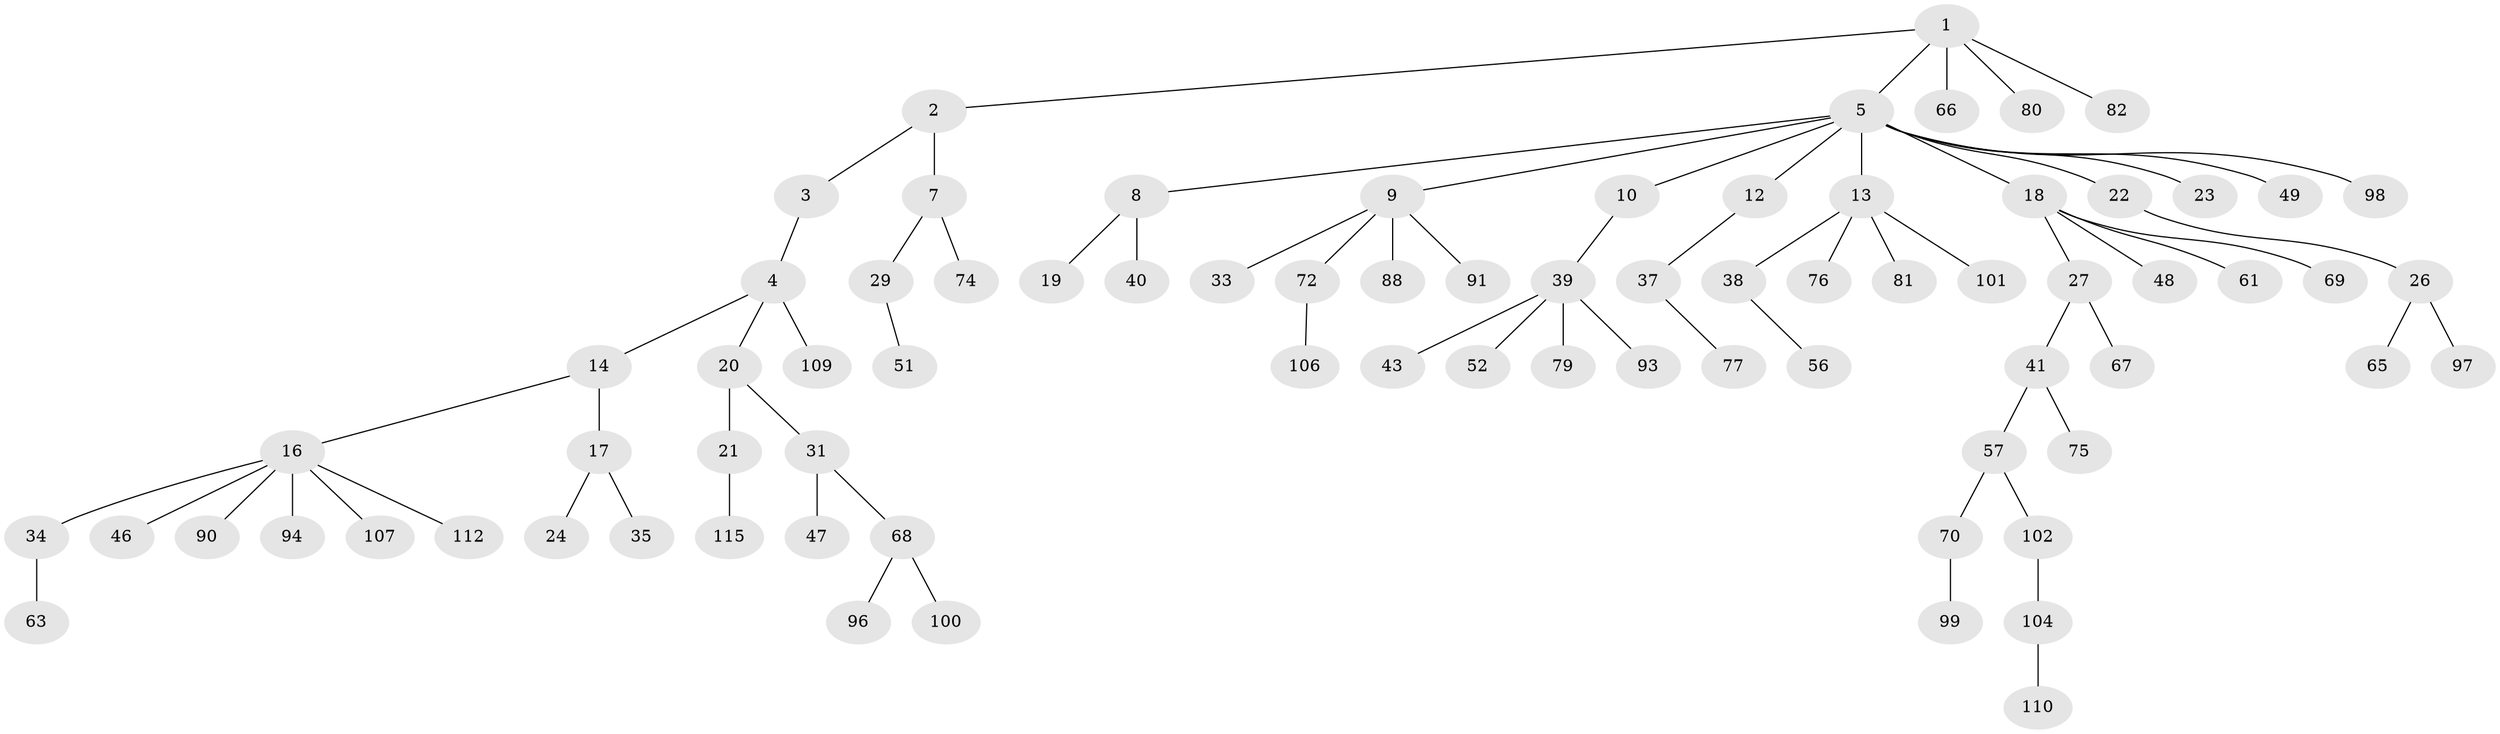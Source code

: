 // Generated by graph-tools (version 1.1) at 2025/52/02/27/25 19:52:10]
// undirected, 78 vertices, 77 edges
graph export_dot {
graph [start="1"]
  node [color=gray90,style=filled];
  1 [super="+28"];
  2 [super="+111"];
  3 [super="+108"];
  4 [super="+11"];
  5 [super="+6"];
  7 [super="+95"];
  8 [super="+25"];
  9 [super="+15"];
  10 [super="+55"];
  12;
  13 [super="+59"];
  14 [super="+84"];
  16 [super="+32"];
  17 [super="+89"];
  18 [super="+30"];
  19 [super="+83"];
  20 [super="+87"];
  21 [super="+36"];
  22;
  23 [super="+64"];
  24;
  26 [super="+58"];
  27 [super="+42"];
  29;
  31 [super="+54"];
  33 [super="+86"];
  34;
  35 [super="+60"];
  37 [super="+44"];
  38 [super="+45"];
  39 [super="+71"];
  40 [super="+114"];
  41 [super="+50"];
  43;
  46 [super="+113"];
  47 [super="+62"];
  48 [super="+53"];
  49;
  51;
  52;
  56;
  57 [super="+73"];
  61;
  63 [super="+85"];
  65;
  66;
  67;
  68 [super="+78"];
  69;
  70 [super="+92"];
  72 [super="+103"];
  74;
  75;
  76;
  77;
  79;
  80;
  81;
  82;
  88;
  90;
  91;
  93;
  94;
  96;
  97;
  98;
  99;
  100;
  101;
  102;
  104 [super="+105"];
  106;
  107;
  109;
  110;
  112;
  115;
  1 -- 2;
  1 -- 5;
  1 -- 66;
  1 -- 82;
  1 -- 80;
  2 -- 3;
  2 -- 7;
  3 -- 4;
  4 -- 14;
  4 -- 109;
  4 -- 20;
  5 -- 12;
  5 -- 22;
  5 -- 98;
  5 -- 8;
  5 -- 9;
  5 -- 10;
  5 -- 13;
  5 -- 49;
  5 -- 18;
  5 -- 23;
  7 -- 29;
  7 -- 74;
  8 -- 19;
  8 -- 40;
  9 -- 91;
  9 -- 72;
  9 -- 88;
  9 -- 33;
  10 -- 39;
  12 -- 37;
  13 -- 38;
  13 -- 76;
  13 -- 101;
  13 -- 81;
  14 -- 16;
  14 -- 17;
  16 -- 34;
  16 -- 46;
  16 -- 94;
  16 -- 112;
  16 -- 90;
  16 -- 107;
  17 -- 24;
  17 -- 35;
  18 -- 27;
  18 -- 61;
  18 -- 48;
  18 -- 69;
  20 -- 21;
  20 -- 31;
  21 -- 115;
  22 -- 26;
  26 -- 97;
  26 -- 65;
  27 -- 41;
  27 -- 67;
  29 -- 51;
  31 -- 47;
  31 -- 68;
  34 -- 63;
  37 -- 77;
  38 -- 56;
  39 -- 43;
  39 -- 52;
  39 -- 79;
  39 -- 93;
  41 -- 57;
  41 -- 75;
  57 -- 70;
  57 -- 102;
  68 -- 96;
  68 -- 100;
  70 -- 99;
  72 -- 106;
  102 -- 104;
  104 -- 110;
}
